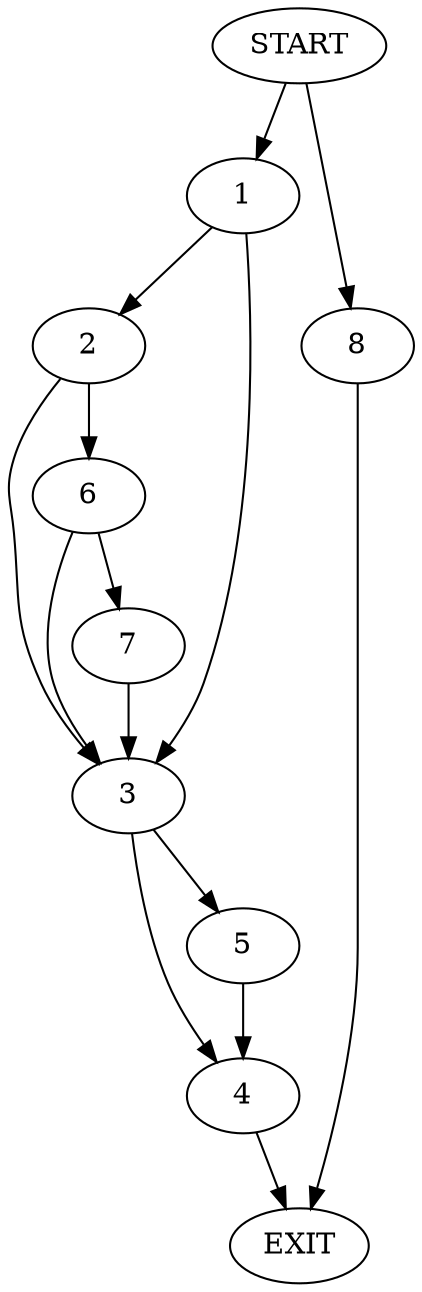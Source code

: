digraph {
0 [label="START"]
9 [label="EXIT"]
0 -> 1
1 -> 2
1 -> 3
3 -> 4
3 -> 5
2 -> 6
2 -> 3
6 -> 7
6 -> 3
7 -> 3
5 -> 4
4 -> 9
0 -> 8
8 -> 9
}

